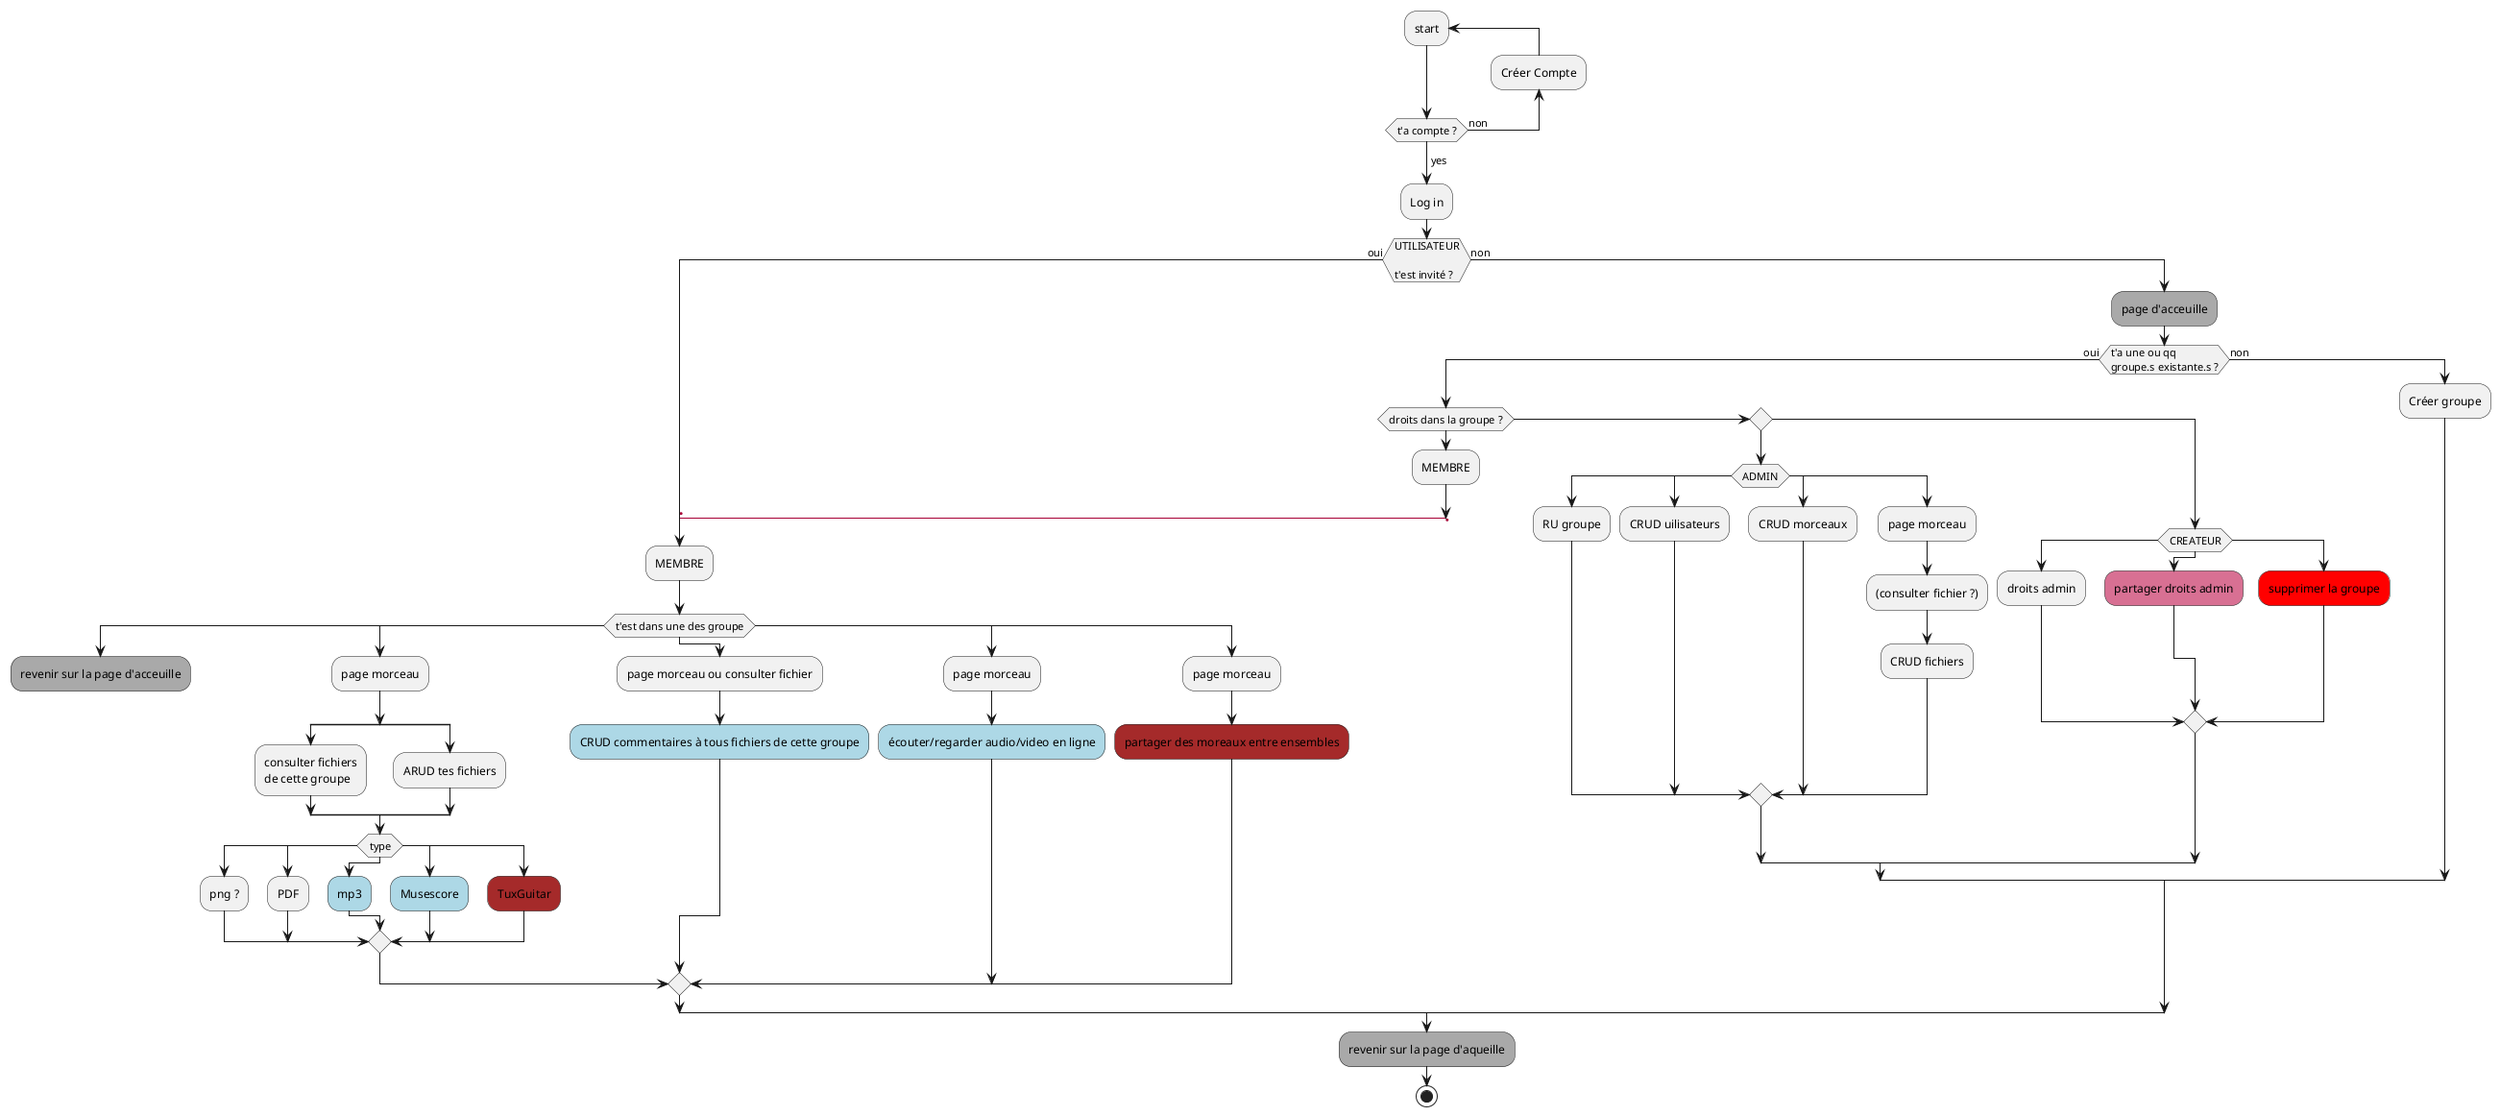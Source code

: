 @startuml
skinparam ConditionEndStyle hline
repeat :start
backward:Créer Compte;
repeat while (t'a compte ?) is (non)
->yes;
:Log in;
if (UTILISATEUR\n\nt'est invité ?) is (oui) then
label lab1
label lab2
label lab3
label lab4
label lab5
label lab6
label lab7
label lab8
:MEMBRE;
switch (t'est dans une des groupe)
case ()
    #DarkGray:revenir sur la page d'acceuille;
    kill
case ()
    :page morceau;
    split
        :consulter fichiers\nde cette groupe;
    split again
        :ARUD tes fichiers;
    end split
                switch (type)
                case()
                    :png ?;
                case()
                    :PDF;
                    
                case()
                    #LightBlue:mp3;
                case()
                    #LightBlue:Musescore;
                case()
                    #Brown:TuxGuitar;
                    endswitch
case()
    :page morceau ou consulter fichier;
    #LightBlue:CRUD commentaires à tous fichiers de cette groupe;
case()
    :page morceau;
    #LightBlue:écouter/regarder audio/video en ligne;
case()
    :page morceau;
    #Brown:partager des moreaux entre ensembles;



endswitch
else (non)
#DarkGray:page d'acceuille;
if (t'a une ou qq\ngroupe.s existante.s ?) then (oui)
if (droits dans la groupe ?) then
:MEMBRE;
goto lab8
elseif () then ()
switch(ADMIN)
case()
    :RU groupe;
case()
    :CRUD uilisateurs;
case()
    :CRUD morceaux;
case()
    :page morceau;
    :(consulter fichier ?);
    :CRUD fichiers;
endswitch
else ()
switch(CREATEUR)
case()
    :droits admin;
case()
    #PaleVioletRed:partager droits admin;
case()
    #red:supprimer la groupe;

endswitch
endif
else (non)
:Créer groupe;
endif
endif
#DarkGray:revenir sur la page d'aqueille;
stop
@enduml